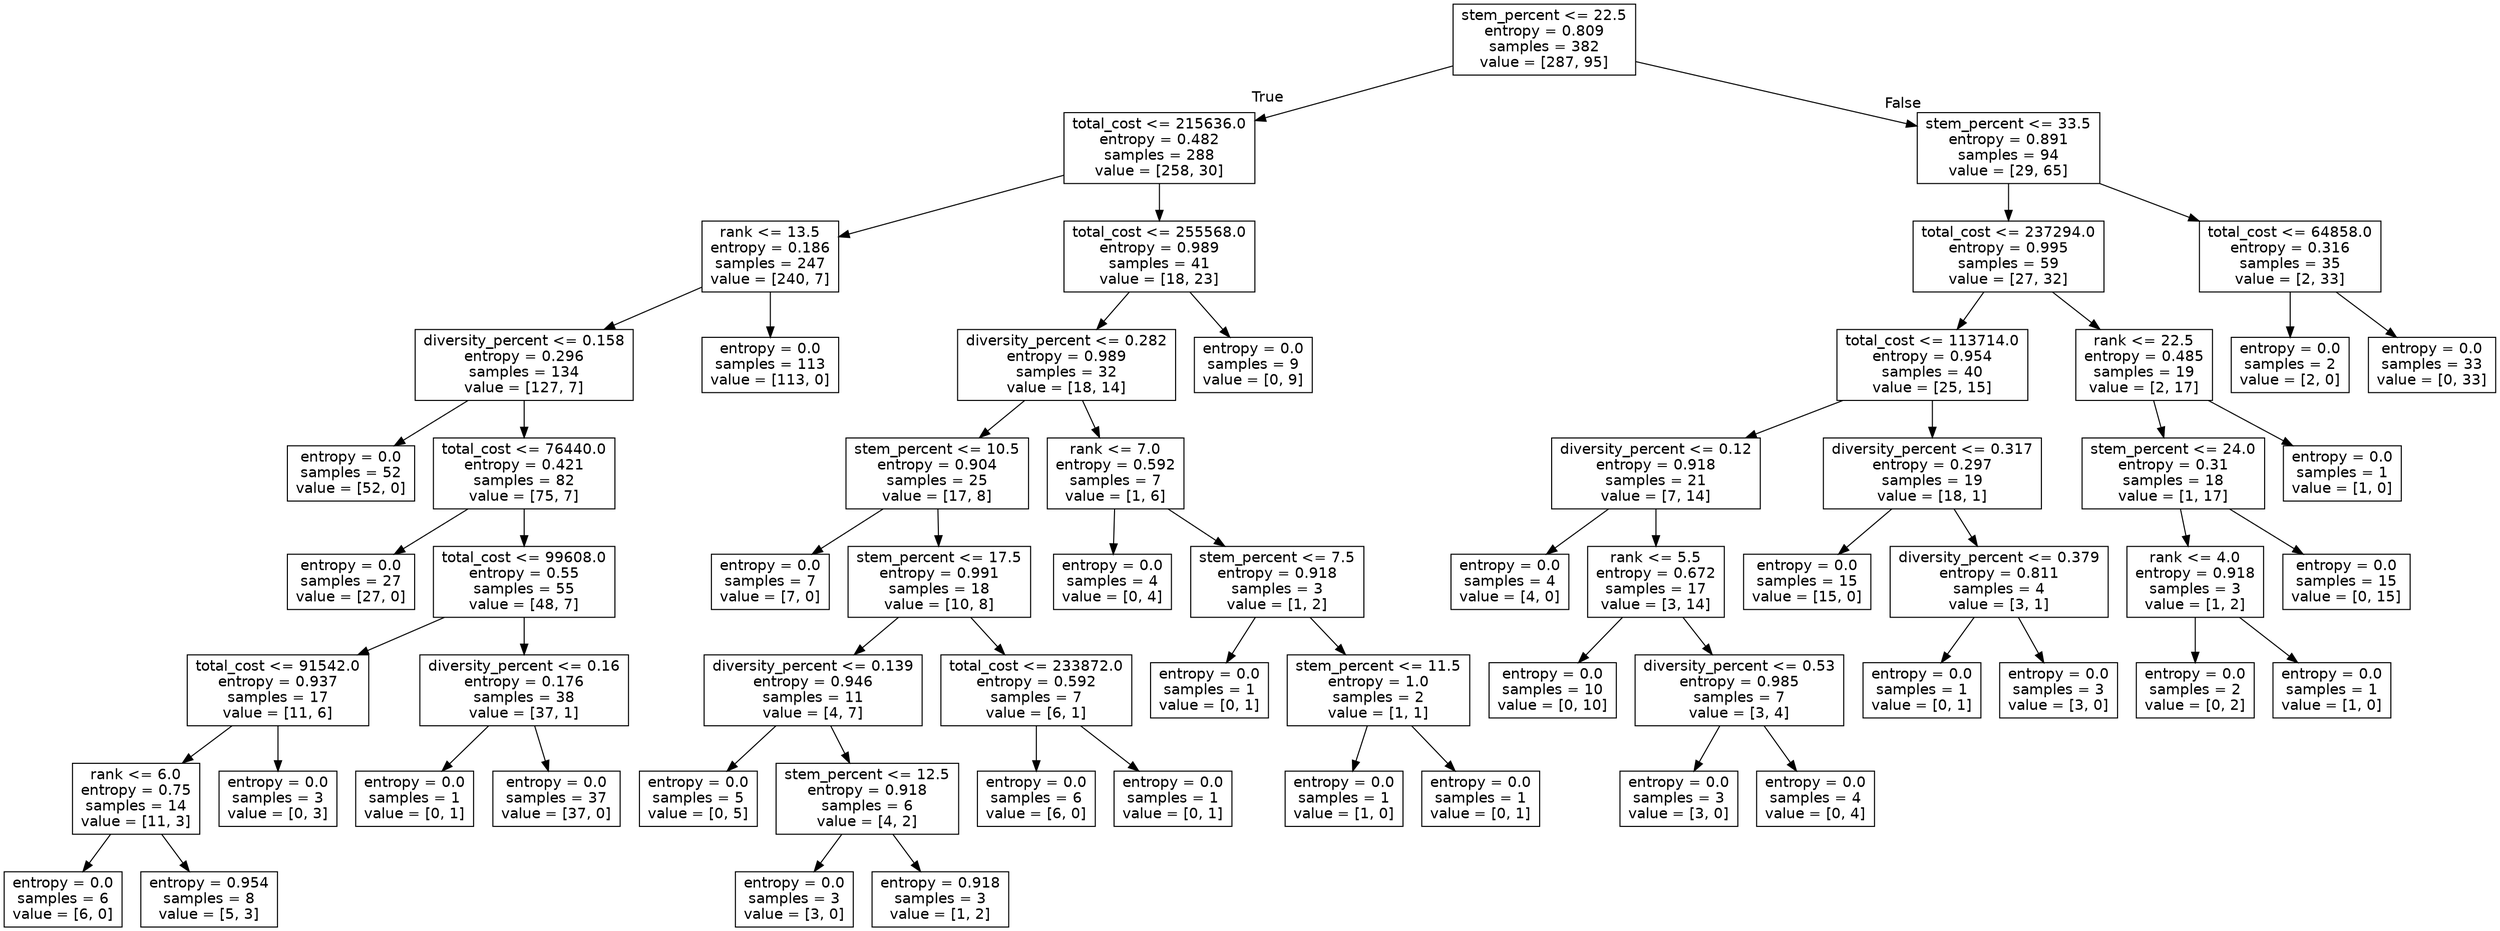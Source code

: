 digraph Tree {
node [shape=box, fontname="helvetica"] ;
edge [fontname="helvetica"] ;
0 [label="stem_percent <= 22.5\nentropy = 0.809\nsamples = 382\nvalue = [287, 95]"] ;
1 [label="total_cost <= 215636.0\nentropy = 0.482\nsamples = 288\nvalue = [258, 30]"] ;
0 -> 1 [labeldistance=2.5, labelangle=45, headlabel="True"] ;
2 [label="rank <= 13.5\nentropy = 0.186\nsamples = 247\nvalue = [240, 7]"] ;
1 -> 2 ;
3 [label="diversity_percent <= 0.158\nentropy = 0.296\nsamples = 134\nvalue = [127, 7]"] ;
2 -> 3 ;
4 [label="entropy = 0.0\nsamples = 52\nvalue = [52, 0]"] ;
3 -> 4 ;
5 [label="total_cost <= 76440.0\nentropy = 0.421\nsamples = 82\nvalue = [75, 7]"] ;
3 -> 5 ;
6 [label="entropy = 0.0\nsamples = 27\nvalue = [27, 0]"] ;
5 -> 6 ;
7 [label="total_cost <= 99608.0\nentropy = 0.55\nsamples = 55\nvalue = [48, 7]"] ;
5 -> 7 ;
8 [label="total_cost <= 91542.0\nentropy = 0.937\nsamples = 17\nvalue = [11, 6]"] ;
7 -> 8 ;
9 [label="rank <= 6.0\nentropy = 0.75\nsamples = 14\nvalue = [11, 3]"] ;
8 -> 9 ;
10 [label="entropy = 0.0\nsamples = 6\nvalue = [6, 0]"] ;
9 -> 10 ;
11 [label="entropy = 0.954\nsamples = 8\nvalue = [5, 3]"] ;
9 -> 11 ;
12 [label="entropy = 0.0\nsamples = 3\nvalue = [0, 3]"] ;
8 -> 12 ;
13 [label="diversity_percent <= 0.16\nentropy = 0.176\nsamples = 38\nvalue = [37, 1]"] ;
7 -> 13 ;
14 [label="entropy = 0.0\nsamples = 1\nvalue = [0, 1]"] ;
13 -> 14 ;
15 [label="entropy = 0.0\nsamples = 37\nvalue = [37, 0]"] ;
13 -> 15 ;
16 [label="entropy = 0.0\nsamples = 113\nvalue = [113, 0]"] ;
2 -> 16 ;
17 [label="total_cost <= 255568.0\nentropy = 0.989\nsamples = 41\nvalue = [18, 23]"] ;
1 -> 17 ;
18 [label="diversity_percent <= 0.282\nentropy = 0.989\nsamples = 32\nvalue = [18, 14]"] ;
17 -> 18 ;
19 [label="stem_percent <= 10.5\nentropy = 0.904\nsamples = 25\nvalue = [17, 8]"] ;
18 -> 19 ;
20 [label="entropy = 0.0\nsamples = 7\nvalue = [7, 0]"] ;
19 -> 20 ;
21 [label="stem_percent <= 17.5\nentropy = 0.991\nsamples = 18\nvalue = [10, 8]"] ;
19 -> 21 ;
22 [label="diversity_percent <= 0.139\nentropy = 0.946\nsamples = 11\nvalue = [4, 7]"] ;
21 -> 22 ;
23 [label="entropy = 0.0\nsamples = 5\nvalue = [0, 5]"] ;
22 -> 23 ;
24 [label="stem_percent <= 12.5\nentropy = 0.918\nsamples = 6\nvalue = [4, 2]"] ;
22 -> 24 ;
25 [label="entropy = 0.0\nsamples = 3\nvalue = [3, 0]"] ;
24 -> 25 ;
26 [label="entropy = 0.918\nsamples = 3\nvalue = [1, 2]"] ;
24 -> 26 ;
27 [label="total_cost <= 233872.0\nentropy = 0.592\nsamples = 7\nvalue = [6, 1]"] ;
21 -> 27 ;
28 [label="entropy = 0.0\nsamples = 6\nvalue = [6, 0]"] ;
27 -> 28 ;
29 [label="entropy = 0.0\nsamples = 1\nvalue = [0, 1]"] ;
27 -> 29 ;
30 [label="rank <= 7.0\nentropy = 0.592\nsamples = 7\nvalue = [1, 6]"] ;
18 -> 30 ;
31 [label="entropy = 0.0\nsamples = 4\nvalue = [0, 4]"] ;
30 -> 31 ;
32 [label="stem_percent <= 7.5\nentropy = 0.918\nsamples = 3\nvalue = [1, 2]"] ;
30 -> 32 ;
33 [label="entropy = 0.0\nsamples = 1\nvalue = [0, 1]"] ;
32 -> 33 ;
34 [label="stem_percent <= 11.5\nentropy = 1.0\nsamples = 2\nvalue = [1, 1]"] ;
32 -> 34 ;
35 [label="entropy = 0.0\nsamples = 1\nvalue = [1, 0]"] ;
34 -> 35 ;
36 [label="entropy = 0.0\nsamples = 1\nvalue = [0, 1]"] ;
34 -> 36 ;
37 [label="entropy = 0.0\nsamples = 9\nvalue = [0, 9]"] ;
17 -> 37 ;
38 [label="stem_percent <= 33.5\nentropy = 0.891\nsamples = 94\nvalue = [29, 65]"] ;
0 -> 38 [labeldistance=2.5, labelangle=-45, headlabel="False"] ;
39 [label="total_cost <= 237294.0\nentropy = 0.995\nsamples = 59\nvalue = [27, 32]"] ;
38 -> 39 ;
40 [label="total_cost <= 113714.0\nentropy = 0.954\nsamples = 40\nvalue = [25, 15]"] ;
39 -> 40 ;
41 [label="diversity_percent <= 0.12\nentropy = 0.918\nsamples = 21\nvalue = [7, 14]"] ;
40 -> 41 ;
42 [label="entropy = 0.0\nsamples = 4\nvalue = [4, 0]"] ;
41 -> 42 ;
43 [label="rank <= 5.5\nentropy = 0.672\nsamples = 17\nvalue = [3, 14]"] ;
41 -> 43 ;
44 [label="entropy = 0.0\nsamples = 10\nvalue = [0, 10]"] ;
43 -> 44 ;
45 [label="diversity_percent <= 0.53\nentropy = 0.985\nsamples = 7\nvalue = [3, 4]"] ;
43 -> 45 ;
46 [label="entropy = 0.0\nsamples = 3\nvalue = [3, 0]"] ;
45 -> 46 ;
47 [label="entropy = 0.0\nsamples = 4\nvalue = [0, 4]"] ;
45 -> 47 ;
48 [label="diversity_percent <= 0.317\nentropy = 0.297\nsamples = 19\nvalue = [18, 1]"] ;
40 -> 48 ;
49 [label="entropy = 0.0\nsamples = 15\nvalue = [15, 0]"] ;
48 -> 49 ;
50 [label="diversity_percent <= 0.379\nentropy = 0.811\nsamples = 4\nvalue = [3, 1]"] ;
48 -> 50 ;
51 [label="entropy = 0.0\nsamples = 1\nvalue = [0, 1]"] ;
50 -> 51 ;
52 [label="entropy = 0.0\nsamples = 3\nvalue = [3, 0]"] ;
50 -> 52 ;
53 [label="rank <= 22.5\nentropy = 0.485\nsamples = 19\nvalue = [2, 17]"] ;
39 -> 53 ;
54 [label="stem_percent <= 24.0\nentropy = 0.31\nsamples = 18\nvalue = [1, 17]"] ;
53 -> 54 ;
55 [label="rank <= 4.0\nentropy = 0.918\nsamples = 3\nvalue = [1, 2]"] ;
54 -> 55 ;
56 [label="entropy = 0.0\nsamples = 2\nvalue = [0, 2]"] ;
55 -> 56 ;
57 [label="entropy = 0.0\nsamples = 1\nvalue = [1, 0]"] ;
55 -> 57 ;
58 [label="entropy = 0.0\nsamples = 15\nvalue = [0, 15]"] ;
54 -> 58 ;
59 [label="entropy = 0.0\nsamples = 1\nvalue = [1, 0]"] ;
53 -> 59 ;
60 [label="total_cost <= 64858.0\nentropy = 0.316\nsamples = 35\nvalue = [2, 33]"] ;
38 -> 60 ;
61 [label="entropy = 0.0\nsamples = 2\nvalue = [2, 0]"] ;
60 -> 61 ;
62 [label="entropy = 0.0\nsamples = 33\nvalue = [0, 33]"] ;
60 -> 62 ;
}